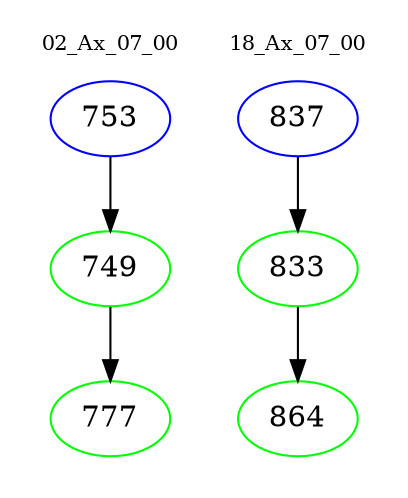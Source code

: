 digraph{
subgraph cluster_0 {
color = white
label = "02_Ax_07_00";
fontsize=10;
T0_753 [label="753", color="blue"]
T0_753 -> T0_749 [color="black"]
T0_749 [label="749", color="green"]
T0_749 -> T0_777 [color="black"]
T0_777 [label="777", color="green"]
}
subgraph cluster_1 {
color = white
label = "18_Ax_07_00";
fontsize=10;
T1_837 [label="837", color="blue"]
T1_837 -> T1_833 [color="black"]
T1_833 [label="833", color="green"]
T1_833 -> T1_864 [color="black"]
T1_864 [label="864", color="green"]
}
}
